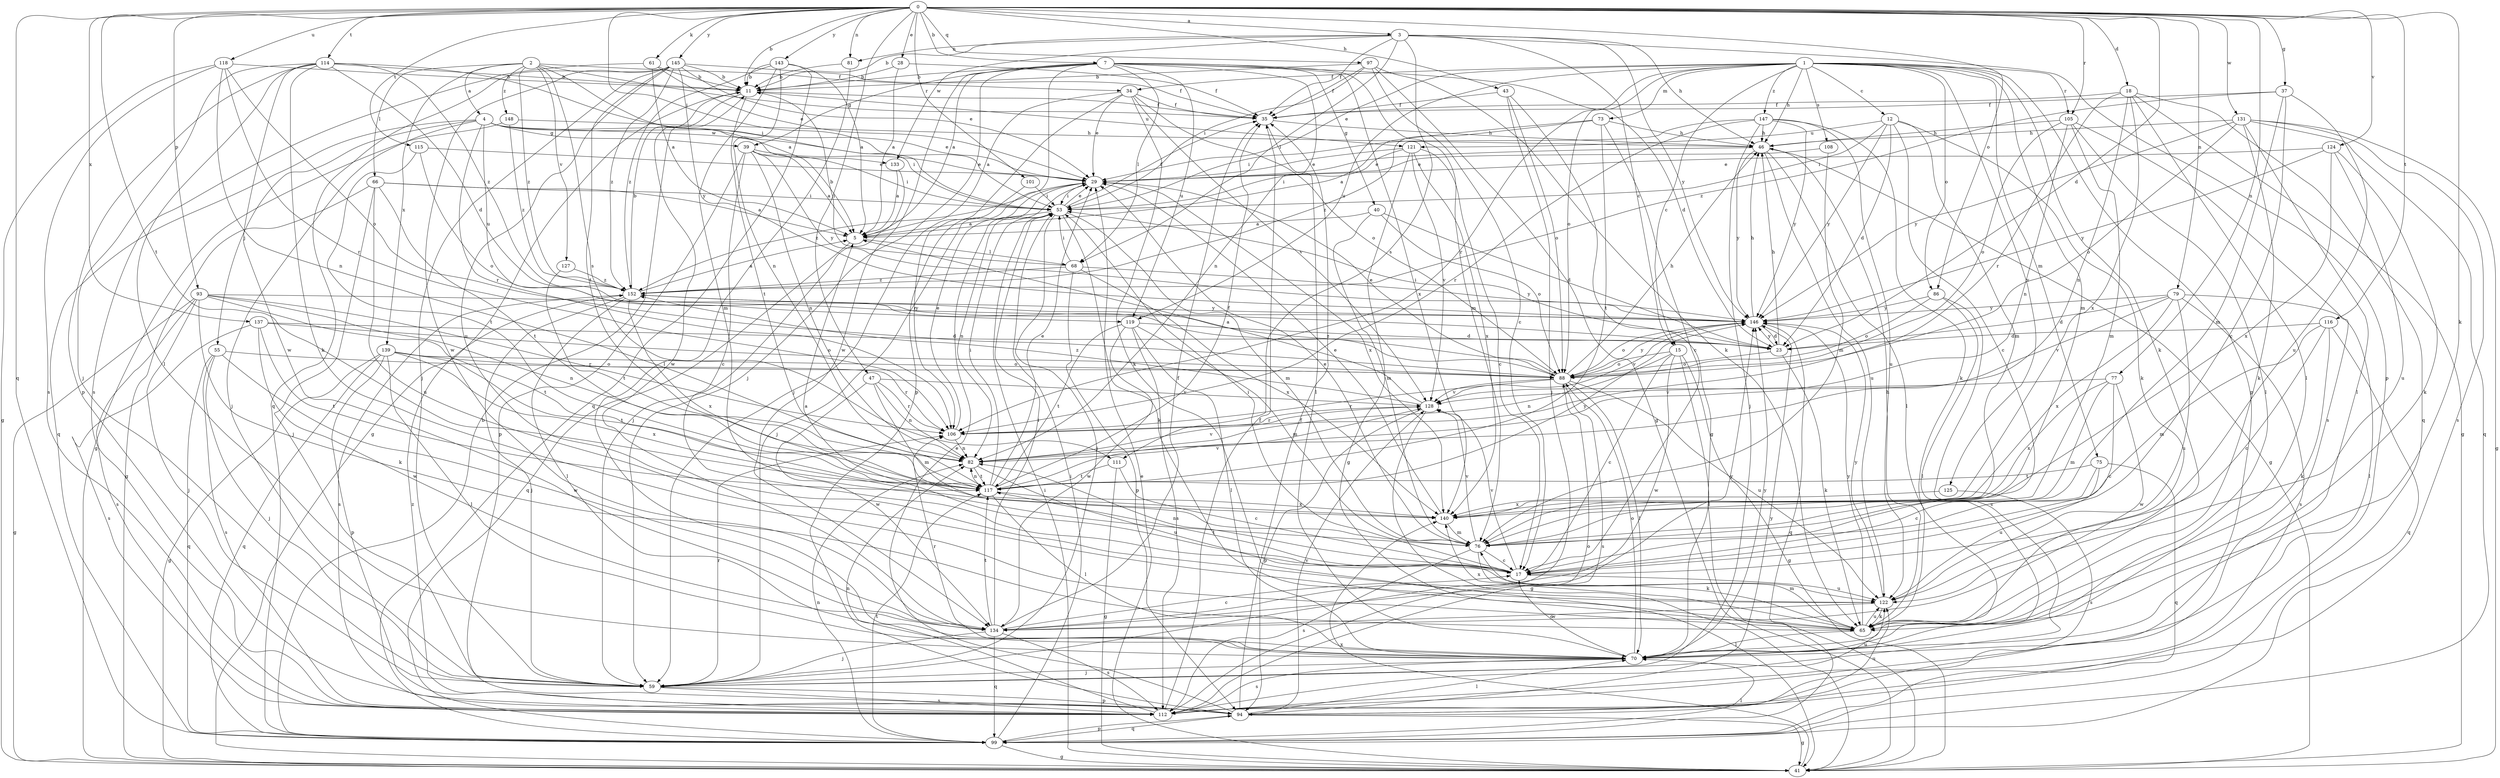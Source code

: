 strict digraph  {
0;
1;
2;
3;
4;
5;
7;
11;
12;
15;
17;
18;
23;
28;
29;
34;
35;
37;
39;
40;
41;
43;
46;
47;
53;
55;
59;
61;
65;
66;
68;
70;
73;
75;
76;
77;
79;
81;
82;
86;
88;
93;
94;
97;
99;
101;
105;
106;
108;
111;
112;
114;
115;
116;
117;
118;
119;
121;
122;
124;
125;
127;
128;
131;
133;
134;
137;
139;
140;
143;
145;
146;
147;
148;
152;
0 -> 3  [label=a];
0 -> 7  [label=b];
0 -> 11  [label=b];
0 -> 18  [label=d];
0 -> 23  [label=d];
0 -> 28  [label=e];
0 -> 37  [label=g];
0 -> 43  [label=h];
0 -> 47  [label=i];
0 -> 53  [label=i];
0 -> 61  [label=k];
0 -> 65  [label=k];
0 -> 77  [label=n];
0 -> 79  [label=n];
0 -> 81  [label=n];
0 -> 86  [label=o];
0 -> 93  [label=p];
0 -> 97  [label=q];
0 -> 99  [label=q];
0 -> 101  [label=r];
0 -> 105  [label=r];
0 -> 114  [label=t];
0 -> 115  [label=t];
0 -> 116  [label=t];
0 -> 117  [label=t];
0 -> 118  [label=u];
0 -> 124  [label=v];
0 -> 131  [label=w];
0 -> 137  [label=x];
0 -> 143  [label=y];
0 -> 145  [label=y];
1 -> 12  [label=c];
1 -> 15  [label=c];
1 -> 29  [label=e];
1 -> 34  [label=f];
1 -> 46  [label=h];
1 -> 65  [label=k];
1 -> 73  [label=m];
1 -> 75  [label=m];
1 -> 76  [label=m];
1 -> 86  [label=o];
1 -> 88  [label=o];
1 -> 94  [label=p];
1 -> 105  [label=r];
1 -> 106  [label=r];
1 -> 108  [label=s];
1 -> 119  [label=u];
1 -> 125  [label=v];
1 -> 147  [label=z];
2 -> 4  [label=a];
2 -> 5  [label=a];
2 -> 34  [label=f];
2 -> 35  [label=f];
2 -> 66  [label=l];
2 -> 111  [label=s];
2 -> 127  [label=v];
2 -> 139  [label=x];
2 -> 148  [label=z];
2 -> 152  [label=z];
3 -> 11  [label=b];
3 -> 15  [label=c];
3 -> 35  [label=f];
3 -> 46  [label=h];
3 -> 68  [label=l];
3 -> 81  [label=n];
3 -> 94  [label=p];
3 -> 111  [label=s];
3 -> 133  [label=w];
3 -> 146  [label=y];
4 -> 29  [label=e];
4 -> 39  [label=g];
4 -> 53  [label=i];
4 -> 55  [label=j];
4 -> 59  [label=j];
4 -> 99  [label=q];
4 -> 106  [label=r];
4 -> 119  [label=u];
4 -> 133  [label=w];
5 -> 68  [label=l];
5 -> 99  [label=q];
7 -> 5  [label=a];
7 -> 11  [label=b];
7 -> 23  [label=d];
7 -> 39  [label=g];
7 -> 40  [label=g];
7 -> 59  [label=j];
7 -> 68  [label=l];
7 -> 76  [label=m];
7 -> 82  [label=n];
7 -> 94  [label=p];
7 -> 119  [label=u];
7 -> 134  [label=w];
7 -> 140  [label=x];
11 -> 35  [label=f];
11 -> 41  [label=g];
11 -> 117  [label=t];
11 -> 121  [label=u];
11 -> 134  [label=w];
12 -> 17  [label=c];
12 -> 23  [label=d];
12 -> 53  [label=i];
12 -> 65  [label=k];
12 -> 76  [label=m];
12 -> 121  [label=u];
12 -> 146  [label=y];
15 -> 17  [label=c];
15 -> 41  [label=g];
15 -> 70  [label=l];
15 -> 82  [label=n];
15 -> 88  [label=o];
15 -> 134  [label=w];
17 -> 5  [label=a];
17 -> 53  [label=i];
17 -> 82  [label=n];
17 -> 117  [label=t];
17 -> 122  [label=u];
17 -> 128  [label=v];
18 -> 35  [label=f];
18 -> 41  [label=g];
18 -> 70  [label=l];
18 -> 82  [label=n];
18 -> 99  [label=q];
18 -> 106  [label=r];
18 -> 140  [label=x];
23 -> 46  [label=h];
23 -> 53  [label=i];
23 -> 65  [label=k];
23 -> 88  [label=o];
23 -> 146  [label=y];
28 -> 5  [label=a];
28 -> 11  [label=b];
28 -> 35  [label=f];
29 -> 53  [label=i];
29 -> 59  [label=j];
29 -> 140  [label=x];
29 -> 152  [label=z];
34 -> 5  [label=a];
34 -> 29  [label=e];
34 -> 35  [label=f];
34 -> 59  [label=j];
34 -> 65  [label=k];
34 -> 88  [label=o];
34 -> 128  [label=v];
35 -> 46  [label=h];
35 -> 70  [label=l];
37 -> 17  [label=c];
37 -> 35  [label=f];
37 -> 76  [label=m];
37 -> 122  [label=u];
37 -> 152  [label=z];
39 -> 5  [label=a];
39 -> 17  [label=c];
39 -> 29  [label=e];
39 -> 53  [label=i];
39 -> 82  [label=n];
39 -> 94  [label=p];
39 -> 146  [label=y];
40 -> 5  [label=a];
40 -> 23  [label=d];
40 -> 76  [label=m];
40 -> 88  [label=o];
41 -> 29  [label=e];
41 -> 53  [label=i];
41 -> 140  [label=x];
43 -> 35  [label=f];
43 -> 41  [label=g];
43 -> 59  [label=j];
43 -> 88  [label=o];
46 -> 29  [label=e];
46 -> 41  [label=g];
46 -> 70  [label=l];
46 -> 122  [label=u];
46 -> 146  [label=y];
47 -> 76  [label=m];
47 -> 82  [label=n];
47 -> 106  [label=r];
47 -> 128  [label=v];
47 -> 134  [label=w];
53 -> 5  [label=a];
53 -> 29  [label=e];
53 -> 35  [label=f];
53 -> 59  [label=j];
53 -> 65  [label=k];
53 -> 76  [label=m];
53 -> 82  [label=n];
55 -> 59  [label=j];
55 -> 88  [label=o];
55 -> 99  [label=q];
55 -> 112  [label=s];
55 -> 134  [label=w];
59 -> 94  [label=p];
59 -> 106  [label=r];
59 -> 112  [label=s];
59 -> 122  [label=u];
61 -> 5  [label=a];
61 -> 11  [label=b];
61 -> 29  [label=e];
61 -> 112  [label=s];
65 -> 46  [label=h];
65 -> 70  [label=l];
65 -> 76  [label=m];
65 -> 122  [label=u];
65 -> 140  [label=x];
65 -> 146  [label=y];
66 -> 5  [label=a];
66 -> 41  [label=g];
66 -> 53  [label=i];
66 -> 59  [label=j];
66 -> 117  [label=t];
66 -> 122  [label=u];
68 -> 11  [label=b];
68 -> 53  [label=i];
68 -> 94  [label=p];
68 -> 140  [label=x];
68 -> 146  [label=y];
68 -> 152  [label=z];
70 -> 17  [label=c];
70 -> 59  [label=j];
70 -> 88  [label=o];
70 -> 106  [label=r];
70 -> 112  [label=s];
70 -> 146  [label=y];
73 -> 5  [label=a];
73 -> 17  [label=c];
73 -> 46  [label=h];
73 -> 117  [label=t];
73 -> 152  [label=z];
75 -> 17  [label=c];
75 -> 99  [label=q];
75 -> 117  [label=t];
75 -> 122  [label=u];
76 -> 17  [label=c];
76 -> 29  [label=e];
76 -> 65  [label=k];
76 -> 112  [label=s];
76 -> 128  [label=v];
77 -> 17  [label=c];
77 -> 76  [label=m];
77 -> 128  [label=v];
77 -> 134  [label=w];
77 -> 140  [label=x];
79 -> 23  [label=d];
79 -> 70  [label=l];
79 -> 112  [label=s];
79 -> 122  [label=u];
79 -> 128  [label=v];
79 -> 140  [label=x];
79 -> 146  [label=y];
81 -> 11  [label=b];
81 -> 70  [label=l];
82 -> 117  [label=t];
82 -> 122  [label=u];
82 -> 128  [label=v];
86 -> 70  [label=l];
86 -> 88  [label=o];
86 -> 112  [label=s];
86 -> 146  [label=y];
88 -> 29  [label=e];
88 -> 46  [label=h];
88 -> 70  [label=l];
88 -> 106  [label=r];
88 -> 112  [label=s];
88 -> 122  [label=u];
88 -> 128  [label=v];
88 -> 146  [label=y];
88 -> 152  [label=z];
93 -> 41  [label=g];
93 -> 59  [label=j];
93 -> 65  [label=k];
93 -> 82  [label=n];
93 -> 106  [label=r];
93 -> 112  [label=s];
93 -> 117  [label=t];
93 -> 146  [label=y];
94 -> 29  [label=e];
94 -> 35  [label=f];
94 -> 41  [label=g];
94 -> 70  [label=l];
94 -> 99  [label=q];
94 -> 122  [label=u];
94 -> 128  [label=v];
94 -> 146  [label=y];
97 -> 11  [label=b];
97 -> 17  [label=c];
97 -> 35  [label=f];
97 -> 41  [label=g];
97 -> 53  [label=i];
97 -> 65  [label=k];
99 -> 11  [label=b];
99 -> 41  [label=g];
99 -> 53  [label=i];
99 -> 70  [label=l];
99 -> 82  [label=n];
99 -> 94  [label=p];
99 -> 117  [label=t];
101 -> 53  [label=i];
101 -> 106  [label=r];
105 -> 46  [label=h];
105 -> 70  [label=l];
105 -> 76  [label=m];
105 -> 82  [label=n];
105 -> 88  [label=o];
105 -> 112  [label=s];
106 -> 29  [label=e];
106 -> 82  [label=n];
108 -> 29  [label=e];
108 -> 76  [label=m];
111 -> 17  [label=c];
111 -> 41  [label=g];
111 -> 117  [label=t];
112 -> 35  [label=f];
112 -> 82  [label=n];
112 -> 88  [label=o];
112 -> 152  [label=z];
114 -> 11  [label=b];
114 -> 23  [label=d];
114 -> 53  [label=i];
114 -> 59  [label=j];
114 -> 65  [label=k];
114 -> 70  [label=l];
114 -> 94  [label=p];
114 -> 134  [label=w];
114 -> 152  [label=z];
115 -> 29  [label=e];
115 -> 88  [label=o];
115 -> 117  [label=t];
116 -> 17  [label=c];
116 -> 23  [label=d];
116 -> 65  [label=k];
116 -> 76  [label=m];
116 -> 99  [label=q];
117 -> 29  [label=e];
117 -> 35  [label=f];
117 -> 53  [label=i];
117 -> 70  [label=l];
117 -> 82  [label=n];
117 -> 128  [label=v];
117 -> 140  [label=x];
117 -> 146  [label=y];
118 -> 11  [label=b];
118 -> 41  [label=g];
118 -> 82  [label=n];
118 -> 88  [label=o];
118 -> 106  [label=r];
118 -> 112  [label=s];
119 -> 23  [label=d];
119 -> 70  [label=l];
119 -> 76  [label=m];
119 -> 112  [label=s];
119 -> 117  [label=t];
119 -> 134  [label=w];
121 -> 17  [label=c];
121 -> 29  [label=e];
121 -> 41  [label=g];
121 -> 53  [label=i];
121 -> 128  [label=v];
121 -> 140  [label=x];
122 -> 65  [label=k];
122 -> 134  [label=w];
122 -> 146  [label=y];
124 -> 29  [label=e];
124 -> 65  [label=k];
124 -> 122  [label=u];
124 -> 140  [label=x];
124 -> 146  [label=y];
125 -> 112  [label=s];
125 -> 140  [label=x];
127 -> 117  [label=t];
127 -> 152  [label=z];
128 -> 5  [label=a];
128 -> 41  [label=g];
128 -> 94  [label=p];
128 -> 106  [label=r];
128 -> 152  [label=z];
131 -> 41  [label=g];
131 -> 46  [label=h];
131 -> 65  [label=k];
131 -> 70  [label=l];
131 -> 88  [label=o];
131 -> 99  [label=q];
131 -> 112  [label=s];
131 -> 146  [label=y];
133 -> 5  [label=a];
133 -> 59  [label=j];
134 -> 17  [label=c];
134 -> 35  [label=f];
134 -> 53  [label=i];
134 -> 59  [label=j];
134 -> 99  [label=q];
134 -> 112  [label=s];
134 -> 117  [label=t];
134 -> 146  [label=y];
137 -> 23  [label=d];
137 -> 88  [label=o];
137 -> 112  [label=s];
137 -> 117  [label=t];
137 -> 134  [label=w];
139 -> 41  [label=g];
139 -> 70  [label=l];
139 -> 88  [label=o];
139 -> 94  [label=p];
139 -> 99  [label=q];
139 -> 106  [label=r];
139 -> 117  [label=t];
139 -> 140  [label=x];
140 -> 29  [label=e];
140 -> 76  [label=m];
143 -> 5  [label=a];
143 -> 11  [label=b];
143 -> 76  [label=m];
143 -> 82  [label=n];
143 -> 99  [label=q];
143 -> 152  [label=z];
145 -> 11  [label=b];
145 -> 29  [label=e];
145 -> 35  [label=f];
145 -> 59  [label=j];
145 -> 99  [label=q];
145 -> 117  [label=t];
145 -> 122  [label=u];
145 -> 134  [label=w];
145 -> 146  [label=y];
145 -> 152  [label=z];
146 -> 23  [label=d];
146 -> 46  [label=h];
146 -> 88  [label=o];
146 -> 99  [label=q];
146 -> 128  [label=v];
147 -> 46  [label=h];
147 -> 53  [label=i];
147 -> 59  [label=j];
147 -> 65  [label=k];
147 -> 106  [label=r];
147 -> 122  [label=u];
147 -> 146  [label=y];
148 -> 41  [label=g];
148 -> 46  [label=h];
148 -> 152  [label=z];
152 -> 5  [label=a];
152 -> 11  [label=b];
152 -> 59  [label=j];
152 -> 70  [label=l];
152 -> 112  [label=s];
152 -> 140  [label=x];
152 -> 146  [label=y];
}
